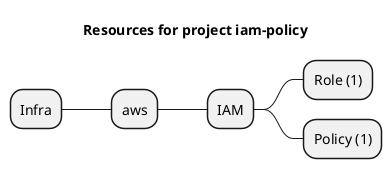 @startmindmap
title Resources for project iam-policy
skinparam monochrome true
+ Infra
++ aws
+++ IAM
++++ Role (1)
++++ Policy (1)
@endmindmap
